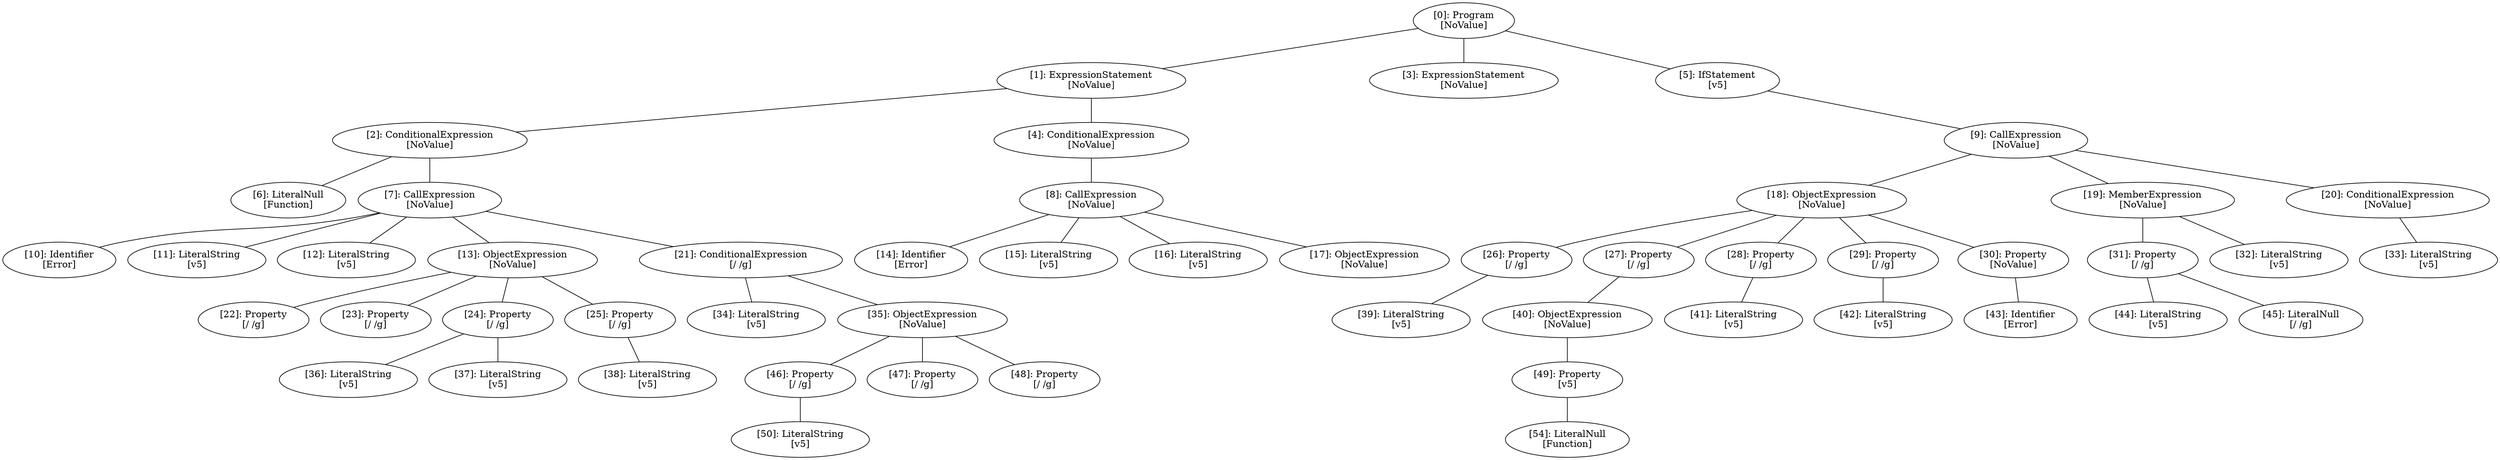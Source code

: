 // Result
graph {
	0 [label="[0]: Program
[NoValue]"]
	1 [label="[1]: ExpressionStatement
[NoValue]"]
	2 [label="[2]: ConditionalExpression
[NoValue]"]
	3 [label="[3]: ExpressionStatement
[NoValue]"]
	4 [label="[4]: ConditionalExpression
[NoValue]"]
	5 [label="[5]: IfStatement
[v5]"]
	6 [label="[6]: LiteralNull
[Function]"]
	7 [label="[7]: CallExpression
[NoValue]"]
	8 [label="[8]: CallExpression
[NoValue]"]
	9 [label="[9]: CallExpression
[NoValue]"]
	10 [label="[10]: Identifier
[Error]"]
	11 [label="[11]: LiteralString
[v5]"]
	12 [label="[12]: LiteralString
[v5]"]
	13 [label="[13]: ObjectExpression
[NoValue]"]
	14 [label="[14]: Identifier
[Error]"]
	15 [label="[15]: LiteralString
[v5]"]
	16 [label="[16]: LiteralString
[v5]"]
	17 [label="[17]: ObjectExpression
[NoValue]"]
	18 [label="[18]: ObjectExpression
[NoValue]"]
	19 [label="[19]: MemberExpression
[NoValue]"]
	20 [label="[20]: ConditionalExpression
[NoValue]"]
	21 [label="[21]: ConditionalExpression
[/ /g]"]
	22 [label="[22]: Property
[/ /g]"]
	23 [label="[23]: Property
[/ /g]"]
	24 [label="[24]: Property
[/ /g]"]
	25 [label="[25]: Property
[/ /g]"]
	26 [label="[26]: Property
[/ /g]"]
	27 [label="[27]: Property
[/ /g]"]
	28 [label="[28]: Property
[/ /g]"]
	29 [label="[29]: Property
[/ /g]"]
	30 [label="[30]: Property
[NoValue]"]
	31 [label="[31]: Property
[/ /g]"]
	32 [label="[32]: LiteralString
[v5]"]
	33 [label="[33]: LiteralString
[v5]"]
	34 [label="[34]: LiteralString
[v5]"]
	35 [label="[35]: ObjectExpression
[NoValue]"]
	36 [label="[36]: LiteralString
[v5]"]
	37 [label="[37]: LiteralString
[v5]"]
	38 [label="[38]: LiteralString
[v5]"]
	39 [label="[39]: LiteralString
[v5]"]
	40 [label="[40]: ObjectExpression
[NoValue]"]
	41 [label="[41]: LiteralString
[v5]"]
	42 [label="[42]: LiteralString
[v5]"]
	43 [label="[43]: Identifier
[Error]"]
	44 [label="[44]: LiteralString
[v5]"]
	45 [label="[45]: LiteralNull
[/ /g]"]
	46 [label="[46]: Property
[/ /g]"]
	47 [label="[47]: Property
[/ /g]"]
	48 [label="[48]: Property
[/ /g]"]
	49 [label="[49]: Property
[v5]"]
	50 [label="[50]: LiteralString
[v5]"]
	54 [label="[54]: LiteralNull
[Function]"]
	0 -- 1
	0 -- 3
	0 -- 5
	1 -- 2
	1 -- 4
	2 -- 6
	2 -- 7
	4 -- 8
	5 -- 9
	7 -- 10
	7 -- 11
	7 -- 12
	7 -- 13
	7 -- 21
	8 -- 14
	8 -- 15
	8 -- 16
	8 -- 17
	9 -- 18
	9 -- 19
	9 -- 20
	13 -- 22
	13 -- 23
	13 -- 24
	13 -- 25
	18 -- 26
	18 -- 27
	18 -- 28
	18 -- 29
	18 -- 30
	19 -- 31
	19 -- 32
	20 -- 33
	21 -- 34
	21 -- 35
	24 -- 36
	24 -- 37
	25 -- 38
	26 -- 39
	27 -- 40
	28 -- 41
	29 -- 42
	30 -- 43
	31 -- 44
	31 -- 45
	35 -- 46
	35 -- 47
	35 -- 48
	40 -- 49
	46 -- 50
	49 -- 54
}

